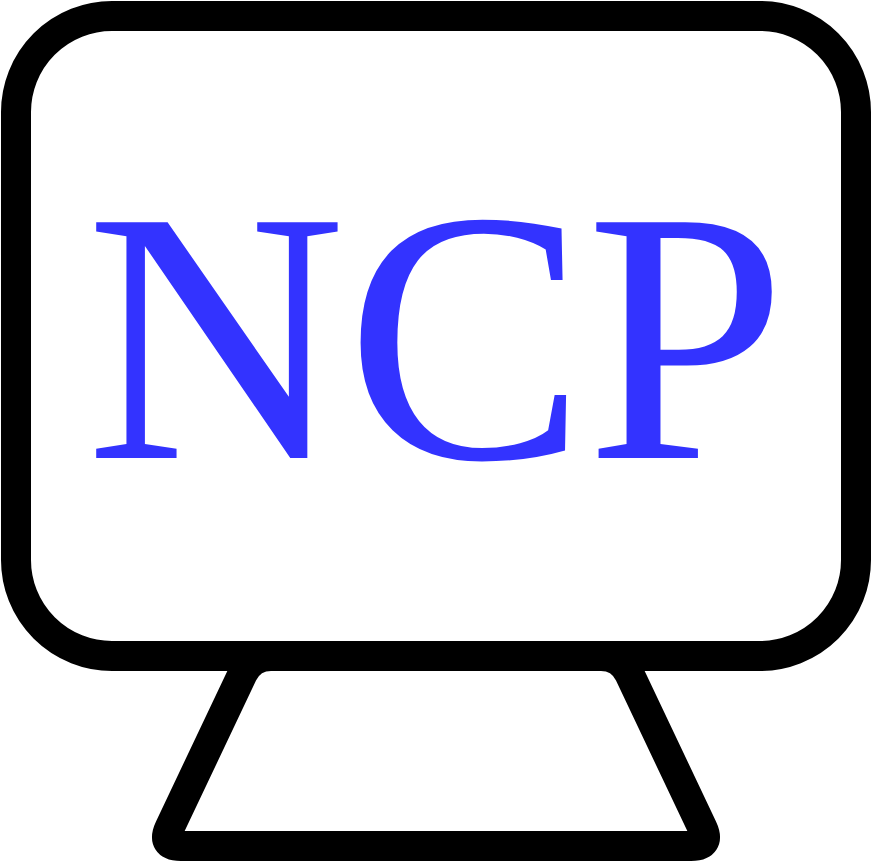 <mxfile>
    <diagram id="t9ksfAEJAqdFiAjrpzML" name="ページ1">
        <mxGraphModel dx="715" dy="691" grid="1" gridSize="10" guides="1" tooltips="1" connect="1" arrows="1" fold="1" page="1" pageScale="1" pageWidth="500" pageHeight="500" background="#ffffff" math="0" shadow="0">
            <root>
                <mxCell id="0"/>
                <mxCell id="1" parent="0"/>
                <mxCell id="3" value="" style="shape=trapezoid;perimeter=trapezoidPerimeter;whiteSpace=wrap;html=1;fixedSize=1;strokeColor=#000000;strokeWidth=15;fillColor=none;size=45;rounded=1;" vertex="1" parent="1">
                    <mxGeometry x="122.5" y="360" width="275" height="95" as="geometry"/>
                </mxCell>
                <mxCell id="2" value="" style="rounded=1;whiteSpace=wrap;html=1;fillColor=none;strokeColor=#000000;strokeWidth=15;" vertex="1" parent="1">
                    <mxGeometry x="50" y="40" width="420" height="320" as="geometry"/>
                </mxCell>
                <mxCell id="56" value="&lt;font style=&quot;font-size: 180px;&quot;&gt;NCP&lt;/font&gt;" style="text;html=1;align=center;verticalAlign=middle;whiteSpace=wrap;rounded=0;strokeWidth=7;fontSize=180;fontColor=#3333FF;fontFamily=Verdana;" vertex="1" parent="1">
                    <mxGeometry x="230" y="185" width="60" height="30" as="geometry"/>
                </mxCell>
            </root>
        </mxGraphModel>
    </diagram>
</mxfile>